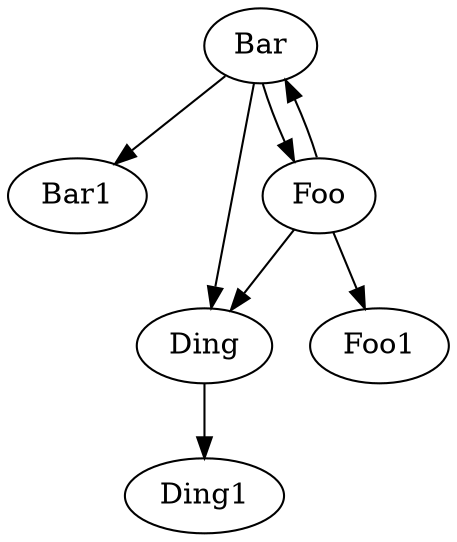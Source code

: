 digraph "input/reverseTable.rst" {
	node [label="\N"];
	bar	 [label=Bar];
	bar -> bar1;
	bar -> ding;
	bar -> foo;
	bar1	 [label=Bar1];
	ding	 [label=Ding];
	ding -> ding1;
	ding1	 [label=Ding1];
	foo	 [label=Foo];
	foo -> bar;
	foo -> ding;
	foo -> foo1;
	foo1	 [label=Foo1];
}
